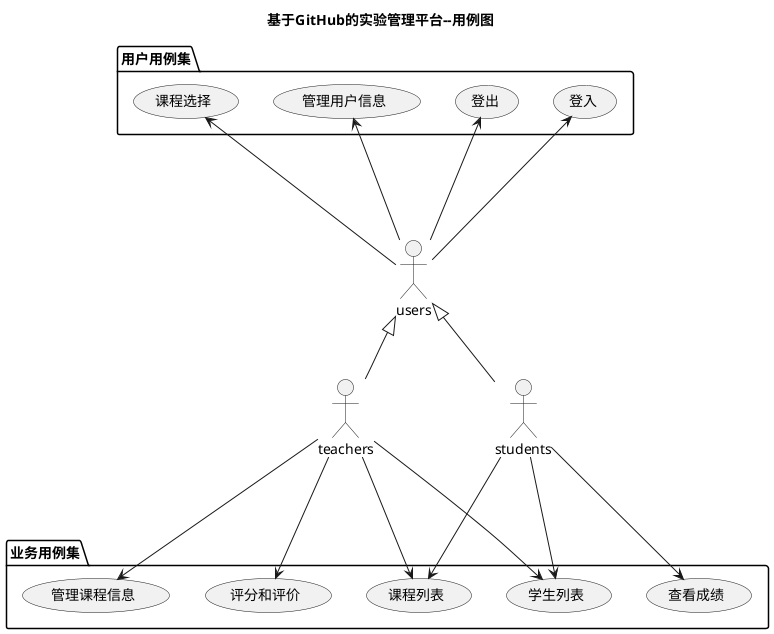 @startuml
title 基于GitHub的实验管理平台--用例图
actor teachers
actor students
actor users
users <|-- teachers
users <|-- students

package 用户用例集 {
users --up-> (登入)
users --up-> (登出)
users --up-> (管理用户信息)
users --up-> (课程选择)
}
package 业务用例集 {
teachers ---> (评分和评价)
teachers ---> (学生列表)
teachers ---> (课程列表)
teachers ---> (管理课程信息)
students ---> (学生列表)
students ---> (查看成绩)
students ---> (课程列表)
}

@enduml
